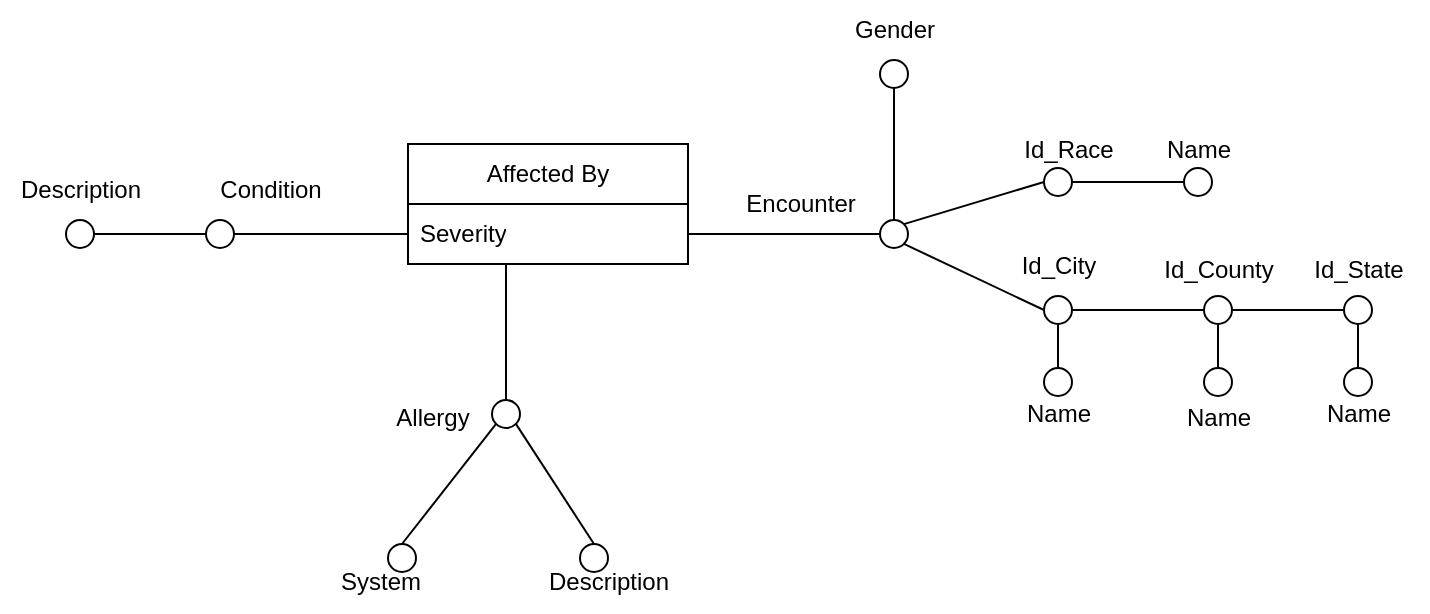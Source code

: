 <mxfile version="27.0.6">
  <diagram name="Pagina-1" id="Wbp9bP24TJyQQNcweRA9">
    <mxGraphModel dx="676" dy="460" grid="1" gridSize="10" guides="1" tooltips="1" connect="1" arrows="1" fold="1" page="1" pageScale="1" pageWidth="827" pageHeight="1169" math="0" shadow="0">
      <root>
        <mxCell id="0" />
        <mxCell id="1" parent="0" />
        <mxCell id="2hnE0mgxjzDdHYYT4eih-5" style="rounded=0;orthogonalLoop=1;jettySize=auto;html=1;exitX=1;exitY=0;exitDx=0;exitDy=0;entryX=0;entryY=0.5;entryDx=0;entryDy=0;endArrow=none;startFill=0;" edge="1" parent="1" source="2hnE0mgxjzDdHYYT4eih-7" target="2hnE0mgxjzDdHYYT4eih-42">
          <mxGeometry relative="1" as="geometry" />
        </mxCell>
        <mxCell id="2hnE0mgxjzDdHYYT4eih-6" style="rounded=0;orthogonalLoop=1;jettySize=auto;html=1;exitX=0.5;exitY=0;exitDx=0;exitDy=0;entryX=0.5;entryY=1;entryDx=0;entryDy=0;endArrow=none;startFill=0;" edge="1" parent="1" source="2hnE0mgxjzDdHYYT4eih-7" target="2hnE0mgxjzDdHYYT4eih-39">
          <mxGeometry relative="1" as="geometry" />
        </mxCell>
        <mxCell id="2hnE0mgxjzDdHYYT4eih-7" value="" style="ellipse;whiteSpace=wrap;html=1;aspect=fixed;fillColor=#FFFFFF;" vertex="1" parent="1">
          <mxGeometry x="510" y="608" width="14" height="14" as="geometry" />
        </mxCell>
        <mxCell id="2hnE0mgxjzDdHYYT4eih-10" style="rounded=0;orthogonalLoop=1;jettySize=auto;html=1;exitX=0;exitY=1;exitDx=0;exitDy=0;entryX=0.5;entryY=0;entryDx=0;entryDy=0;endArrow=none;startFill=0;" edge="1" parent="1" source="2hnE0mgxjzDdHYYT4eih-11" target="2hnE0mgxjzDdHYYT4eih-48">
          <mxGeometry relative="1" as="geometry" />
        </mxCell>
        <mxCell id="2hnE0mgxjzDdHYYT4eih-11" value="" style="ellipse;whiteSpace=wrap;html=1;aspect=fixed;fillColor=#FFFFFF;" vertex="1" parent="1">
          <mxGeometry x="316" y="698" width="14" height="14" as="geometry" />
        </mxCell>
        <mxCell id="2hnE0mgxjzDdHYYT4eih-13" value="Allergy" style="text;html=1;align=center;verticalAlign=middle;resizable=0;points=[];autosize=1;strokeColor=none;fillColor=none;" vertex="1" parent="1">
          <mxGeometry x="256" y="692" width="60" height="30" as="geometry" />
        </mxCell>
        <mxCell id="2hnE0mgxjzDdHYYT4eih-14" style="rounded=0;orthogonalLoop=1;jettySize=auto;html=1;exitX=0.5;exitY=0;exitDx=0;exitDy=0;entryX=1;entryY=1;entryDx=0;entryDy=0;endArrow=none;startFill=0;" edge="1" parent="1" source="2hnE0mgxjzDdHYYT4eih-15" target="2hnE0mgxjzDdHYYT4eih-11">
          <mxGeometry relative="1" as="geometry" />
        </mxCell>
        <mxCell id="2hnE0mgxjzDdHYYT4eih-15" value="" style="ellipse;whiteSpace=wrap;html=1;aspect=fixed;fillColor=#FFFFFF;" vertex="1" parent="1">
          <mxGeometry x="360" y="770" width="14" height="14" as="geometry" />
        </mxCell>
        <mxCell id="2hnE0mgxjzDdHYYT4eih-16" value="Description" style="text;html=1;align=center;verticalAlign=middle;resizable=0;points=[];autosize=1;strokeColor=none;fillColor=none;" vertex="1" parent="1">
          <mxGeometry x="334" y="774" width="80" height="30" as="geometry" />
        </mxCell>
        <mxCell id="2hnE0mgxjzDdHYYT4eih-17" value="Condition" style="text;html=1;align=center;verticalAlign=middle;resizable=0;points=[];autosize=1;strokeColor=none;fillColor=none;" vertex="1" parent="1">
          <mxGeometry x="170" y="578" width="70" height="30" as="geometry" />
        </mxCell>
        <mxCell id="2hnE0mgxjzDdHYYT4eih-21" value="Encounter" style="text;html=1;align=center;verticalAlign=middle;resizable=0;points=[];autosize=1;strokeColor=none;fillColor=none;" vertex="1" parent="1">
          <mxGeometry x="430" y="585" width="80" height="30" as="geometry" />
        </mxCell>
        <mxCell id="2hnE0mgxjzDdHYYT4eih-22" style="edgeStyle=orthogonalEdgeStyle;rounded=0;orthogonalLoop=1;jettySize=auto;html=1;exitX=1;exitY=0.5;exitDx=0;exitDy=0;entryX=0;entryY=0.5;entryDx=0;entryDy=0;endArrow=none;startFill=0;" edge="1" parent="1" source="2hnE0mgxjzDdHYYT4eih-23" target="2hnE0mgxjzDdHYYT4eih-30">
          <mxGeometry relative="1" as="geometry" />
        </mxCell>
        <mxCell id="2hnE0mgxjzDdHYYT4eih-23" value="" style="ellipse;whiteSpace=wrap;html=1;aspect=fixed;fillColor=#FFFFFF;" vertex="1" parent="1">
          <mxGeometry x="592" y="646" width="14" height="14" as="geometry" />
        </mxCell>
        <mxCell id="2hnE0mgxjzDdHYYT4eih-24" value="Id_City" style="text;html=1;align=center;verticalAlign=middle;resizable=0;points=[];autosize=1;strokeColor=none;fillColor=none;" vertex="1" parent="1">
          <mxGeometry x="569" y="616" width="60" height="30" as="geometry" />
        </mxCell>
        <mxCell id="2hnE0mgxjzDdHYYT4eih-25" style="edgeStyle=orthogonalEdgeStyle;rounded=0;orthogonalLoop=1;jettySize=auto;html=1;entryX=0.5;entryY=1;entryDx=0;entryDy=0;endArrow=none;startFill=0;" edge="1" parent="1" source="2hnE0mgxjzDdHYYT4eih-26" target="2hnE0mgxjzDdHYYT4eih-23">
          <mxGeometry relative="1" as="geometry" />
        </mxCell>
        <mxCell id="2hnE0mgxjzDdHYYT4eih-26" value="" style="ellipse;whiteSpace=wrap;html=1;aspect=fixed;fillColor=#FFFFFF;" vertex="1" parent="1">
          <mxGeometry x="592" y="682" width="14" height="14" as="geometry" />
        </mxCell>
        <mxCell id="2hnE0mgxjzDdHYYT4eih-27" value="Name" style="text;html=1;align=center;verticalAlign=middle;resizable=0;points=[];autosize=1;strokeColor=none;fillColor=none;" vertex="1" parent="1">
          <mxGeometry x="569" y="690" width="60" height="30" as="geometry" />
        </mxCell>
        <mxCell id="2hnE0mgxjzDdHYYT4eih-28" style="edgeStyle=orthogonalEdgeStyle;rounded=0;orthogonalLoop=1;jettySize=auto;html=1;exitX=0.5;exitY=1;exitDx=0;exitDy=0;entryX=0.5;entryY=0;entryDx=0;entryDy=0;endArrow=none;startFill=0;" edge="1" parent="1" source="2hnE0mgxjzDdHYYT4eih-30" target="2hnE0mgxjzDdHYYT4eih-32">
          <mxGeometry relative="1" as="geometry" />
        </mxCell>
        <mxCell id="2hnE0mgxjzDdHYYT4eih-29" style="edgeStyle=orthogonalEdgeStyle;rounded=0;orthogonalLoop=1;jettySize=auto;html=1;exitX=1;exitY=0.5;exitDx=0;exitDy=0;entryX=0;entryY=0.5;entryDx=0;entryDy=0;endArrow=none;startFill=0;" edge="1" parent="1" source="2hnE0mgxjzDdHYYT4eih-30" target="2hnE0mgxjzDdHYYT4eih-35">
          <mxGeometry relative="1" as="geometry" />
        </mxCell>
        <mxCell id="2hnE0mgxjzDdHYYT4eih-30" value="" style="ellipse;whiteSpace=wrap;html=1;aspect=fixed;fillColor=#FFFFFF;" vertex="1" parent="1">
          <mxGeometry x="672" y="646" width="14" height="14" as="geometry" />
        </mxCell>
        <mxCell id="2hnE0mgxjzDdHYYT4eih-31" value="Id_County" style="text;html=1;align=center;verticalAlign=middle;resizable=0;points=[];autosize=1;strokeColor=none;fillColor=none;" vertex="1" parent="1">
          <mxGeometry x="639" y="618" width="80" height="30" as="geometry" />
        </mxCell>
        <mxCell id="2hnE0mgxjzDdHYYT4eih-32" value="" style="ellipse;whiteSpace=wrap;html=1;aspect=fixed;fillColor=#FFFFFF;" vertex="1" parent="1">
          <mxGeometry x="672" y="682" width="14" height="14" as="geometry" />
        </mxCell>
        <mxCell id="2hnE0mgxjzDdHYYT4eih-33" value="Name" style="text;html=1;align=center;verticalAlign=middle;resizable=0;points=[];autosize=1;strokeColor=none;fillColor=none;" vertex="1" parent="1">
          <mxGeometry x="649" y="692" width="60" height="30" as="geometry" />
        </mxCell>
        <mxCell id="2hnE0mgxjzDdHYYT4eih-34" style="edgeStyle=orthogonalEdgeStyle;rounded=0;orthogonalLoop=1;jettySize=auto;html=1;exitX=0.5;exitY=1;exitDx=0;exitDy=0;entryX=0.5;entryY=0;entryDx=0;entryDy=0;endArrow=none;startFill=0;" edge="1" parent="1" source="2hnE0mgxjzDdHYYT4eih-35" target="2hnE0mgxjzDdHYYT4eih-37">
          <mxGeometry relative="1" as="geometry" />
        </mxCell>
        <mxCell id="2hnE0mgxjzDdHYYT4eih-35" value="" style="ellipse;whiteSpace=wrap;html=1;aspect=fixed;fillColor=#FFFFFF;" vertex="1" parent="1">
          <mxGeometry x="742" y="646" width="14" height="14" as="geometry" />
        </mxCell>
        <mxCell id="2hnE0mgxjzDdHYYT4eih-36" value="Id_State" style="text;html=1;align=center;verticalAlign=middle;resizable=0;points=[];autosize=1;strokeColor=none;fillColor=none;" vertex="1" parent="1">
          <mxGeometry x="714" y="618" width="70" height="30" as="geometry" />
        </mxCell>
        <mxCell id="2hnE0mgxjzDdHYYT4eih-37" value="" style="ellipse;whiteSpace=wrap;html=1;aspect=fixed;fillColor=#FFFFFF;" vertex="1" parent="1">
          <mxGeometry x="742" y="682" width="14" height="14" as="geometry" />
        </mxCell>
        <mxCell id="2hnE0mgxjzDdHYYT4eih-38" value="Name" style="text;html=1;align=center;verticalAlign=middle;resizable=0;points=[];autosize=1;strokeColor=none;fillColor=none;" vertex="1" parent="1">
          <mxGeometry x="719" y="690" width="60" height="30" as="geometry" />
        </mxCell>
        <mxCell id="2hnE0mgxjzDdHYYT4eih-39" value="" style="ellipse;whiteSpace=wrap;html=1;aspect=fixed;fillColor=#FFFFFF;" vertex="1" parent="1">
          <mxGeometry x="510" y="528" width="14" height="14" as="geometry" />
        </mxCell>
        <mxCell id="2hnE0mgxjzDdHYYT4eih-40" value="Gender" style="text;html=1;align=center;verticalAlign=middle;resizable=0;points=[];autosize=1;strokeColor=none;fillColor=none;" vertex="1" parent="1">
          <mxGeometry x="487" y="498" width="60" height="30" as="geometry" />
        </mxCell>
        <mxCell id="2hnE0mgxjzDdHYYT4eih-41" style="edgeStyle=orthogonalEdgeStyle;rounded=0;orthogonalLoop=1;jettySize=auto;html=1;exitX=1;exitY=0.5;exitDx=0;exitDy=0;entryX=0;entryY=0.5;entryDx=0;entryDy=0;endArrow=none;startFill=0;" edge="1" parent="1" source="2hnE0mgxjzDdHYYT4eih-42" target="2hnE0mgxjzDdHYYT4eih-43">
          <mxGeometry relative="1" as="geometry" />
        </mxCell>
        <mxCell id="2hnE0mgxjzDdHYYT4eih-42" value="" style="ellipse;whiteSpace=wrap;html=1;aspect=fixed;fillColor=#FFFFFF;" vertex="1" parent="1">
          <mxGeometry x="592" y="582" width="14" height="14" as="geometry" />
        </mxCell>
        <mxCell id="2hnE0mgxjzDdHYYT4eih-43" value="" style="ellipse;whiteSpace=wrap;html=1;aspect=fixed;fillColor=#FFFFFF;" vertex="1" parent="1">
          <mxGeometry x="662" y="582" width="14" height="14" as="geometry" />
        </mxCell>
        <mxCell id="2hnE0mgxjzDdHYYT4eih-44" value="Id_Race" style="text;html=1;align=center;verticalAlign=middle;resizable=0;points=[];autosize=1;strokeColor=none;fillColor=none;" vertex="1" parent="1">
          <mxGeometry x="569" y="558" width="70" height="30" as="geometry" />
        </mxCell>
        <mxCell id="2hnE0mgxjzDdHYYT4eih-45" value="Name" style="text;html=1;align=center;verticalAlign=middle;resizable=0;points=[];autosize=1;strokeColor=none;fillColor=none;" vertex="1" parent="1">
          <mxGeometry x="639" y="558" width="60" height="30" as="geometry" />
        </mxCell>
        <mxCell id="2hnE0mgxjzDdHYYT4eih-48" value="" style="ellipse;whiteSpace=wrap;html=1;aspect=fixed;fillColor=#FFFFFF;" vertex="1" parent="1">
          <mxGeometry x="264" y="770" width="14" height="14" as="geometry" />
        </mxCell>
        <mxCell id="2hnE0mgxjzDdHYYT4eih-49" value="System" style="text;html=1;align=center;verticalAlign=middle;resizable=0;points=[];autosize=1;strokeColor=none;fillColor=none;" vertex="1" parent="1">
          <mxGeometry x="230" y="774" width="60" height="30" as="geometry" />
        </mxCell>
        <mxCell id="2hnE0mgxjzDdHYYT4eih-50" style="rounded=0;orthogonalLoop=1;jettySize=auto;html=1;exitX=1;exitY=1;exitDx=0;exitDy=0;entryX=0;entryY=0.5;entryDx=0;entryDy=0;endArrow=none;startFill=0;" edge="1" parent="1" source="2hnE0mgxjzDdHYYT4eih-7" target="2hnE0mgxjzDdHYYT4eih-23">
          <mxGeometry relative="1" as="geometry" />
        </mxCell>
        <mxCell id="2hnE0mgxjzDdHYYT4eih-51" value="Affected By" style="swimlane;fontStyle=0;childLayout=stackLayout;horizontal=1;startSize=30;horizontalStack=0;resizeParent=1;resizeParentMax=0;resizeLast=0;collapsible=1;marginBottom=0;whiteSpace=wrap;html=1;" vertex="1" parent="1">
          <mxGeometry x="274" y="570" width="140" height="60" as="geometry" />
        </mxCell>
        <mxCell id="2hnE0mgxjzDdHYYT4eih-52" value="Severity" style="text;strokeColor=none;fillColor=none;align=left;verticalAlign=middle;spacingLeft=4;spacingRight=4;overflow=hidden;points=[[0,0.5],[1,0.5]];portConstraint=eastwest;rotatable=0;whiteSpace=wrap;html=1;" vertex="1" parent="2hnE0mgxjzDdHYYT4eih-51">
          <mxGeometry y="30" width="140" height="30" as="geometry" />
        </mxCell>
        <mxCell id="2hnE0mgxjzDdHYYT4eih-59" style="edgeStyle=orthogonalEdgeStyle;rounded=0;orthogonalLoop=1;jettySize=auto;html=1;exitX=1;exitY=0.5;exitDx=0;exitDy=0;entryX=0;entryY=0.5;entryDx=0;entryDy=0;endArrow=none;startFill=0;" edge="1" parent="1" source="2hnE0mgxjzDdHYYT4eih-55" target="2hnE0mgxjzDdHYYT4eih-52">
          <mxGeometry relative="1" as="geometry" />
        </mxCell>
        <mxCell id="2hnE0mgxjzDdHYYT4eih-55" value="" style="ellipse;whiteSpace=wrap;html=1;aspect=fixed;fillColor=#FFFFFF;" vertex="1" parent="1">
          <mxGeometry x="173" y="608" width="14" height="14" as="geometry" />
        </mxCell>
        <mxCell id="2hnE0mgxjzDdHYYT4eih-56" style="edgeStyle=orthogonalEdgeStyle;rounded=0;orthogonalLoop=1;jettySize=auto;html=1;entryX=0;entryY=0.5;entryDx=0;entryDy=0;endArrow=none;startFill=0;" edge="1" parent="1" source="2hnE0mgxjzDdHYYT4eih-57" target="2hnE0mgxjzDdHYYT4eih-55">
          <mxGeometry relative="1" as="geometry" />
        </mxCell>
        <mxCell id="2hnE0mgxjzDdHYYT4eih-57" value="" style="ellipse;whiteSpace=wrap;html=1;aspect=fixed;fillColor=#FFFFFF;" vertex="1" parent="1">
          <mxGeometry x="103" y="608" width="14" height="14" as="geometry" />
        </mxCell>
        <mxCell id="2hnE0mgxjzDdHYYT4eih-58" value="Description" style="text;html=1;align=center;verticalAlign=middle;resizable=0;points=[];autosize=1;strokeColor=none;fillColor=none;" vertex="1" parent="1">
          <mxGeometry x="70" y="578" width="80" height="30" as="geometry" />
        </mxCell>
        <mxCell id="2hnE0mgxjzDdHYYT4eih-60" style="edgeStyle=orthogonalEdgeStyle;rounded=0;orthogonalLoop=1;jettySize=auto;html=1;exitX=0.5;exitY=0;exitDx=0;exitDy=0;entryX=0.35;entryY=0.999;entryDx=0;entryDy=0;entryPerimeter=0;endArrow=none;startFill=0;" edge="1" parent="1" source="2hnE0mgxjzDdHYYT4eih-11" target="2hnE0mgxjzDdHYYT4eih-52">
          <mxGeometry relative="1" as="geometry" />
        </mxCell>
        <mxCell id="2hnE0mgxjzDdHYYT4eih-61" style="edgeStyle=orthogonalEdgeStyle;rounded=0;orthogonalLoop=1;jettySize=auto;html=1;entryX=0;entryY=0.5;entryDx=0;entryDy=0;endArrow=none;startFill=0;" edge="1" parent="1" source="2hnE0mgxjzDdHYYT4eih-52" target="2hnE0mgxjzDdHYYT4eih-7">
          <mxGeometry relative="1" as="geometry" />
        </mxCell>
      </root>
    </mxGraphModel>
  </diagram>
</mxfile>
